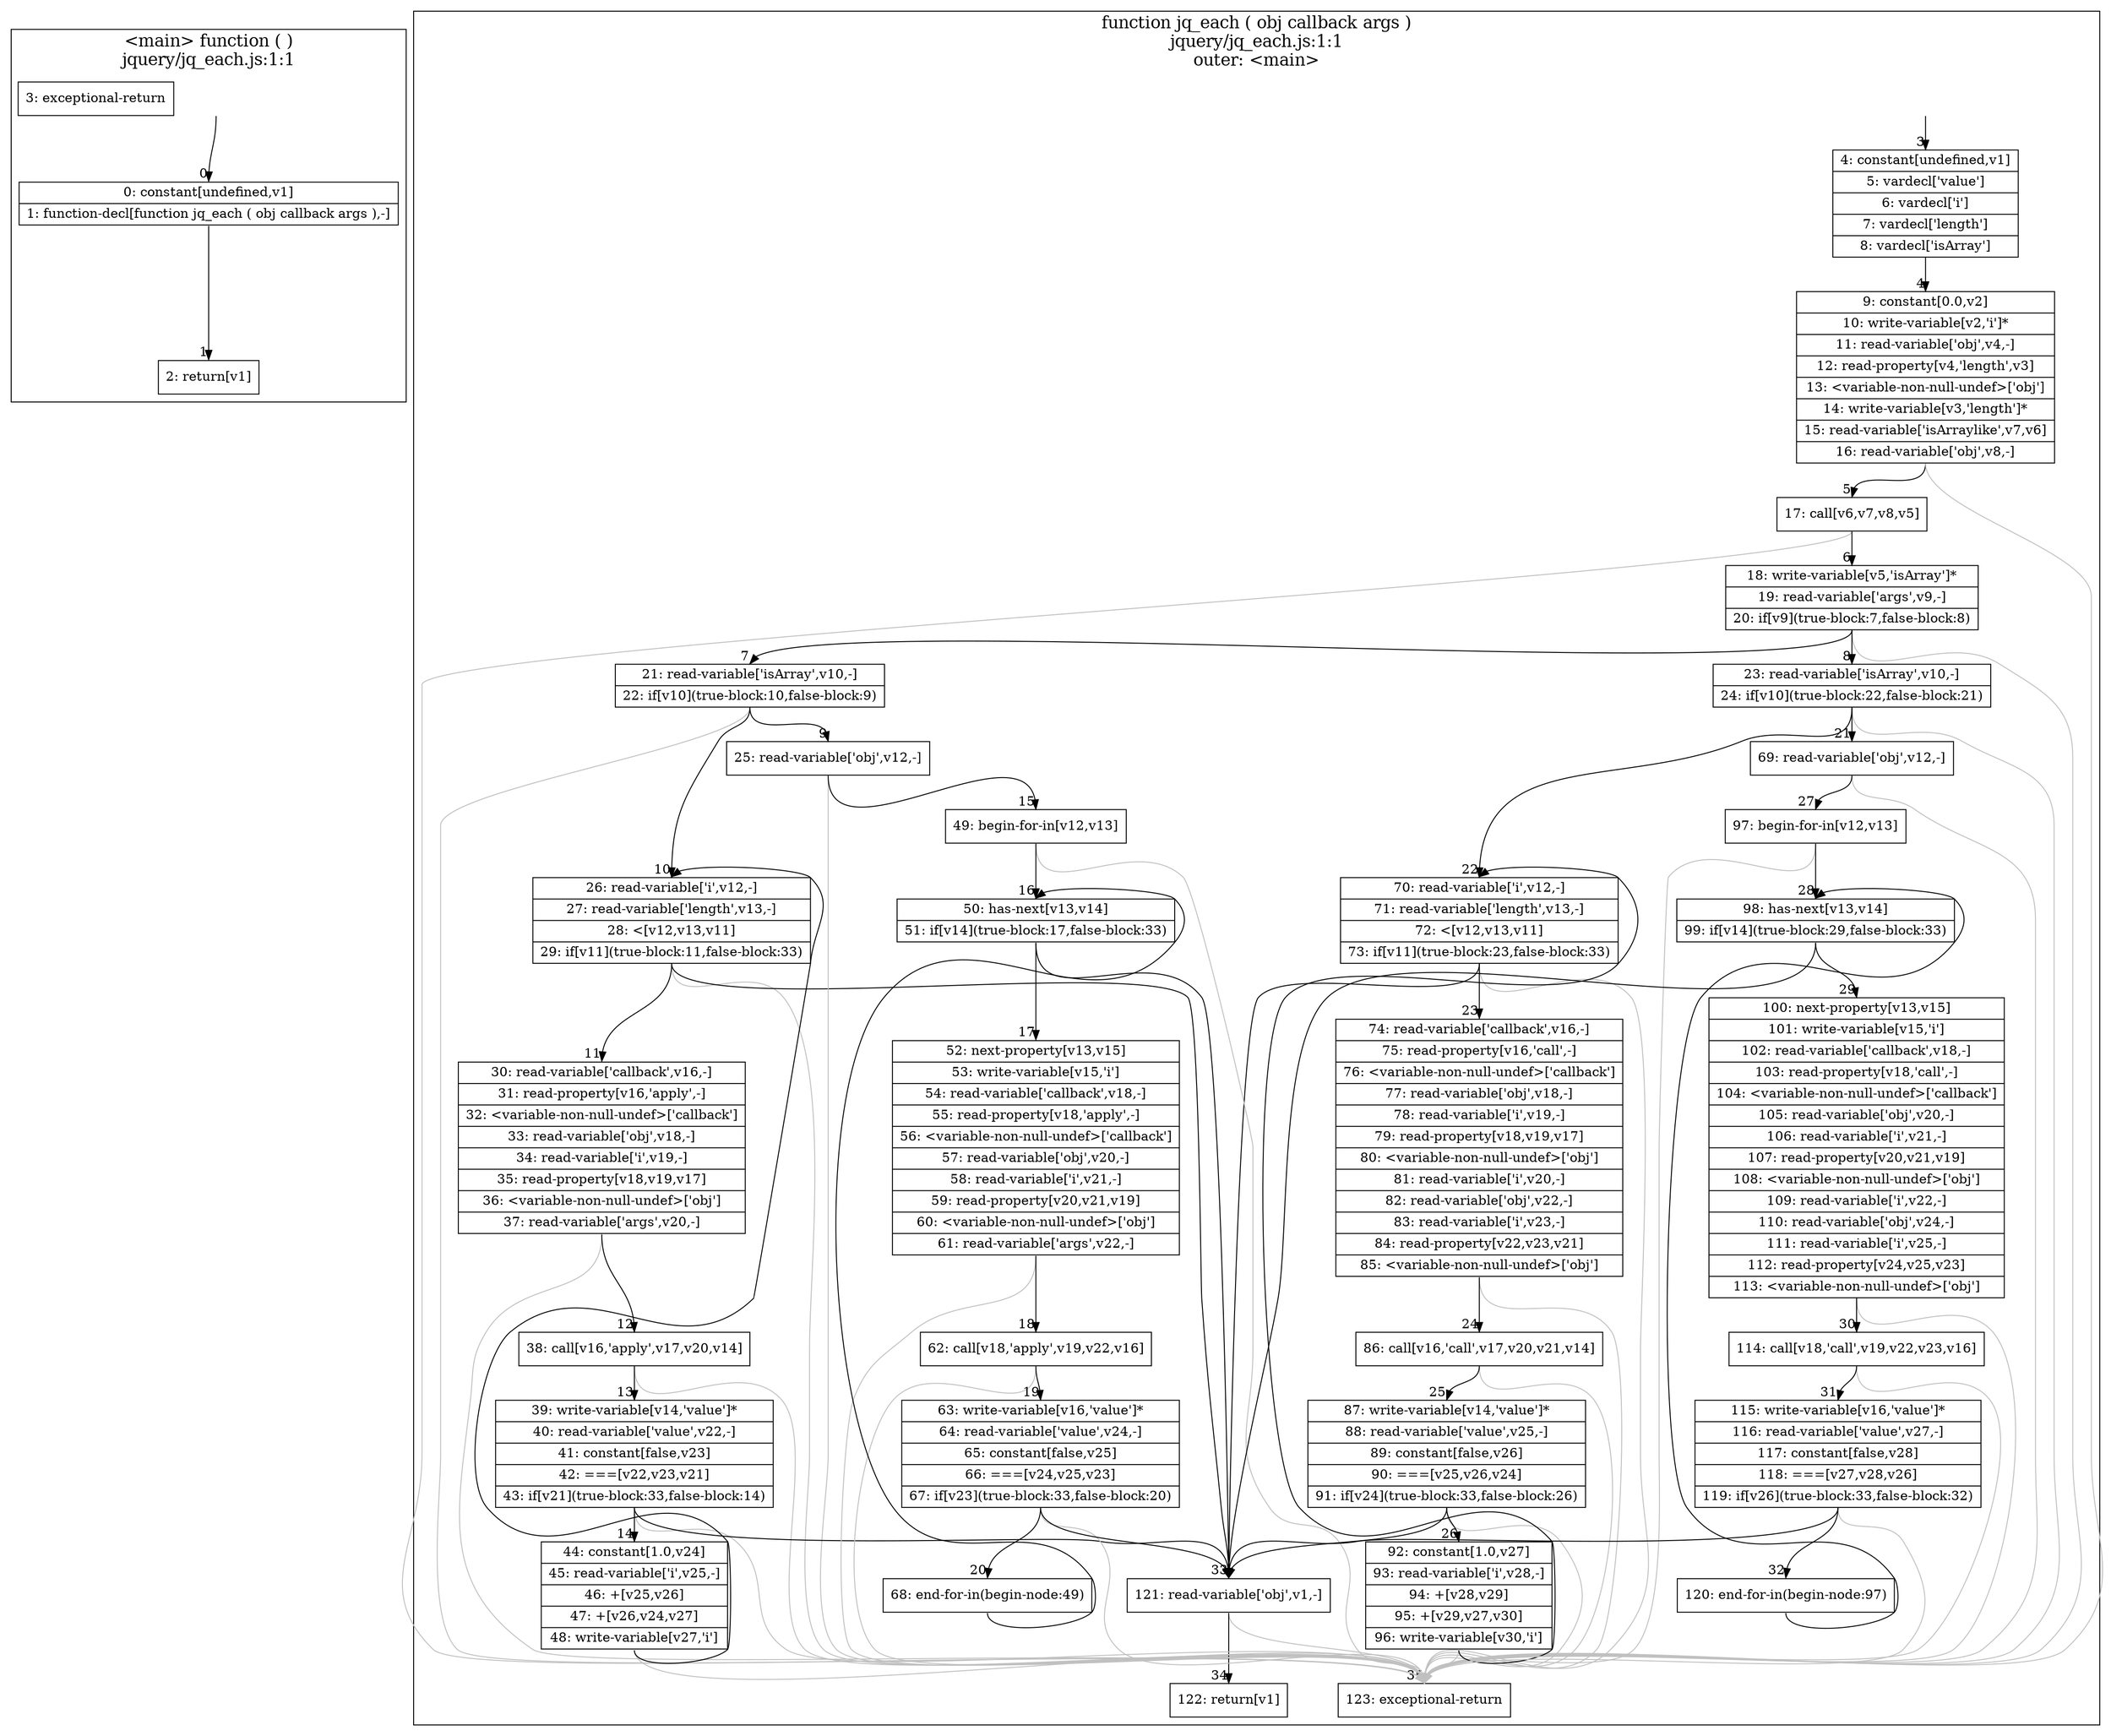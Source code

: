 digraph {
compound=true
subgraph cluster0 {
label="<main> function ( )\njquery/jq_each.js:1:1";
labelloc="t";
fontsize=18;
rankdir="TD"
BB_entry0[shape=none,label=""];
BB_entry0 -> BB0 [tailport=s, headport=n, headlabel="    0"]
BB0 [shape=record label="{0: constant[undefined,v1]|1: function-decl[function jq_each ( obj callback args ),-]}" ] 
BB0 -> BB1 [tailport=s, headport=n, headlabel="      1"]
BB1 [shape=record label="{2: return[v1]}" ] 
BB2 [shape=record label="{3: exceptional-return}" ] 
}
subgraph cluster1 {
label="function jq_each ( obj callback args )\njquery/jq_each.js:1:1\nouter: <main>";
labelloc="t";
fontsize=18;
rankdir="TD"
BB_entry1[shape=none,label=""];
BB_entry1 -> BB3 [tailport=s, headport=n, headlabel="    3"]
BB3 [shape=record label="{4: constant[undefined,v1]|5: vardecl['value']|6: vardecl['i']|7: vardecl['length']|8: vardecl['isArray']}" ] 
BB3 -> BB4 [tailport=s, headport=n, headlabel="      4"]
BB4 [shape=record label="{9: constant[0.0,v2]|10: write-variable[v2,'i']*|11: read-variable['obj',v4,-]|12: read-property[v4,'length',v3]|13: \<variable-non-null-undef\>['obj']|14: write-variable[v3,'length']*|15: read-variable['isArraylike',v7,v6]|16: read-variable['obj',v8,-]}" ] 
BB4 -> BB5 [tailport=s, headport=n, headlabel="      5"]
BB4 -> BB35 [tailport=s, headport=n, color=gray, headlabel="      35"]
BB5 [shape=record label="{17: call[v6,v7,v8,v5]}" ] 
BB5 -> BB6 [tailport=s, headport=n, headlabel="      6"]
BB5 -> BB35 [tailport=s, headport=n, color=gray]
BB6 [shape=record label="{18: write-variable[v5,'isArray']*|19: read-variable['args',v9,-]|20: if[v9](true-block:7,false-block:8)}" ] 
BB6 -> BB7 [tailport=s, headport=n, headlabel="      7"]
BB6 -> BB8 [tailport=s, headport=n, headlabel="      8"]
BB6 -> BB35 [tailport=s, headport=n, color=gray]
BB7 [shape=record label="{21: read-variable['isArray',v10,-]|22: if[v10](true-block:10,false-block:9)}" ] 
BB7 -> BB10 [tailport=s, headport=n, headlabel="      10"]
BB7 -> BB9 [tailport=s, headport=n, headlabel="      9"]
BB7 -> BB35 [tailport=s, headport=n, color=gray]
BB8 [shape=record label="{23: read-variable['isArray',v10,-]|24: if[v10](true-block:22,false-block:21)}" ] 
BB8 -> BB22 [tailport=s, headport=n, headlabel="      22"]
BB8 -> BB21 [tailport=s, headport=n, headlabel="      21"]
BB8 -> BB35 [tailport=s, headport=n, color=gray]
BB9 [shape=record label="{25: read-variable['obj',v12,-]}" ] 
BB9 -> BB15 [tailport=s, headport=n, headlabel="      15"]
BB9 -> BB35 [tailport=s, headport=n, color=gray]
BB10 [shape=record label="{26: read-variable['i',v12,-]|27: read-variable['length',v13,-]|28: \<[v12,v13,v11]|29: if[v11](true-block:11,false-block:33)}" ] 
BB10 -> BB11 [tailport=s, headport=n, headlabel="      11"]
BB10 -> BB33 [tailport=s, headport=n, headlabel="      33"]
BB10 -> BB35 [tailport=s, headport=n, color=gray]
BB11 [shape=record label="{30: read-variable['callback',v16,-]|31: read-property[v16,'apply',-]|32: \<variable-non-null-undef\>['callback']|33: read-variable['obj',v18,-]|34: read-variable['i',v19,-]|35: read-property[v18,v19,v17]|36: \<variable-non-null-undef\>['obj']|37: read-variable['args',v20,-]}" ] 
BB11 -> BB12 [tailport=s, headport=n, headlabel="      12"]
BB11 -> BB35 [tailport=s, headport=n, color=gray]
BB12 [shape=record label="{38: call[v16,'apply',v17,v20,v14]}" ] 
BB12 -> BB13 [tailport=s, headport=n, headlabel="      13"]
BB12 -> BB35 [tailport=s, headport=n, color=gray]
BB13 [shape=record label="{39: write-variable[v14,'value']*|40: read-variable['value',v22,-]|41: constant[false,v23]|42: ===[v22,v23,v21]|43: if[v21](true-block:33,false-block:14)}" ] 
BB13 -> BB33 [tailport=s, headport=n]
BB13 -> BB14 [tailport=s, headport=n, headlabel="      14"]
BB13 -> BB35 [tailport=s, headport=n, color=gray]
BB14 [shape=record label="{44: constant[1.0,v24]|45: read-variable['i',v25,-]|46: +[v25,v26]|47: +[v26,v24,v27]|48: write-variable[v27,'i']}" ] 
BB14 -> BB10 [tailport=s, headport=n]
BB14 -> BB35 [tailport=s, headport=n, color=gray]
BB15 [shape=record label="{49: begin-for-in[v12,v13]}" ] 
BB15 -> BB16 [tailport=s, headport=n, headlabel="      16"]
BB15 -> BB35 [tailport=s, headport=n, color=gray]
BB16 [shape=record label="{50: has-next[v13,v14]|51: if[v14](true-block:17,false-block:33)}" ] 
BB16 -> BB17 [tailport=s, headport=n, headlabel="      17"]
BB16 -> BB33 [tailport=s, headport=n]
BB17 [shape=record label="{52: next-property[v13,v15]|53: write-variable[v15,'i']|54: read-variable['callback',v18,-]|55: read-property[v18,'apply',-]|56: \<variable-non-null-undef\>['callback']|57: read-variable['obj',v20,-]|58: read-variable['i',v21,-]|59: read-property[v20,v21,v19]|60: \<variable-non-null-undef\>['obj']|61: read-variable['args',v22,-]}" ] 
BB17 -> BB18 [tailport=s, headport=n, headlabel="      18"]
BB17 -> BB35 [tailport=s, headport=n, color=gray]
BB18 [shape=record label="{62: call[v18,'apply',v19,v22,v16]}" ] 
BB18 -> BB19 [tailport=s, headport=n, headlabel="      19"]
BB18 -> BB35 [tailport=s, headport=n, color=gray]
BB19 [shape=record label="{63: write-variable[v16,'value']*|64: read-variable['value',v24,-]|65: constant[false,v25]|66: ===[v24,v25,v23]|67: if[v23](true-block:33,false-block:20)}" ] 
BB19 -> BB33 [tailport=s, headport=n]
BB19 -> BB20 [tailport=s, headport=n, headlabel="      20"]
BB19 -> BB35 [tailport=s, headport=n, color=gray]
BB20 [shape=record label="{68: end-for-in(begin-node:49)}" ] 
BB20 -> BB16 [tailport=s, headport=n]
BB21 [shape=record label="{69: read-variable['obj',v12,-]}" ] 
BB21 -> BB27 [tailport=s, headport=n, headlabel="      27"]
BB21 -> BB35 [tailport=s, headport=n, color=gray]
BB22 [shape=record label="{70: read-variable['i',v12,-]|71: read-variable['length',v13,-]|72: \<[v12,v13,v11]|73: if[v11](true-block:23,false-block:33)}" ] 
BB22 -> BB23 [tailport=s, headport=n, headlabel="      23"]
BB22 -> BB33 [tailport=s, headport=n]
BB22 -> BB35 [tailport=s, headport=n, color=gray]
BB23 [shape=record label="{74: read-variable['callback',v16,-]|75: read-property[v16,'call',-]|76: \<variable-non-null-undef\>['callback']|77: read-variable['obj',v18,-]|78: read-variable['i',v19,-]|79: read-property[v18,v19,v17]|80: \<variable-non-null-undef\>['obj']|81: read-variable['i',v20,-]|82: read-variable['obj',v22,-]|83: read-variable['i',v23,-]|84: read-property[v22,v23,v21]|85: \<variable-non-null-undef\>['obj']}" ] 
BB23 -> BB24 [tailport=s, headport=n, headlabel="      24"]
BB23 -> BB35 [tailport=s, headport=n, color=gray]
BB24 [shape=record label="{86: call[v16,'call',v17,v20,v21,v14]}" ] 
BB24 -> BB25 [tailport=s, headport=n, headlabel="      25"]
BB24 -> BB35 [tailport=s, headport=n, color=gray]
BB25 [shape=record label="{87: write-variable[v14,'value']*|88: read-variable['value',v25,-]|89: constant[false,v26]|90: ===[v25,v26,v24]|91: if[v24](true-block:33,false-block:26)}" ] 
BB25 -> BB33 [tailport=s, headport=n]
BB25 -> BB26 [tailport=s, headport=n, headlabel="      26"]
BB25 -> BB35 [tailport=s, headport=n, color=gray]
BB26 [shape=record label="{92: constant[1.0,v27]|93: read-variable['i',v28,-]|94: +[v28,v29]|95: +[v29,v27,v30]|96: write-variable[v30,'i']}" ] 
BB26 -> BB22 [tailport=s, headport=n]
BB26 -> BB35 [tailport=s, headport=n, color=gray]
BB27 [shape=record label="{97: begin-for-in[v12,v13]}" ] 
BB27 -> BB28 [tailport=s, headport=n, headlabel="      28"]
BB27 -> BB35 [tailport=s, headport=n, color=gray]
BB28 [shape=record label="{98: has-next[v13,v14]|99: if[v14](true-block:29,false-block:33)}" ] 
BB28 -> BB29 [tailport=s, headport=n, headlabel="      29"]
BB28 -> BB33 [tailport=s, headport=n]
BB29 [shape=record label="{100: next-property[v13,v15]|101: write-variable[v15,'i']|102: read-variable['callback',v18,-]|103: read-property[v18,'call',-]|104: \<variable-non-null-undef\>['callback']|105: read-variable['obj',v20,-]|106: read-variable['i',v21,-]|107: read-property[v20,v21,v19]|108: \<variable-non-null-undef\>['obj']|109: read-variable['i',v22,-]|110: read-variable['obj',v24,-]|111: read-variable['i',v25,-]|112: read-property[v24,v25,v23]|113: \<variable-non-null-undef\>['obj']}" ] 
BB29 -> BB30 [tailport=s, headport=n, headlabel="      30"]
BB29 -> BB35 [tailport=s, headport=n, color=gray]
BB30 [shape=record label="{114: call[v18,'call',v19,v22,v23,v16]}" ] 
BB30 -> BB31 [tailport=s, headport=n, headlabel="      31"]
BB30 -> BB35 [tailport=s, headport=n, color=gray]
BB31 [shape=record label="{115: write-variable[v16,'value']*|116: read-variable['value',v27,-]|117: constant[false,v28]|118: ===[v27,v28,v26]|119: if[v26](true-block:33,false-block:32)}" ] 
BB31 -> BB33 [tailport=s, headport=n]
BB31 -> BB32 [tailport=s, headport=n, headlabel="      32"]
BB31 -> BB35 [tailport=s, headport=n, color=gray]
BB32 [shape=record label="{120: end-for-in(begin-node:97)}" ] 
BB32 -> BB28 [tailport=s, headport=n]
BB33 [shape=record label="{121: read-variable['obj',v1,-]}" ] 
BB33 -> BB34 [tailport=s, headport=n, headlabel="      34"]
BB33 -> BB35 [tailport=s, headport=n, color=gray]
BB34 [shape=record label="{122: return[v1]}" ] 
BB35 [shape=record label="{123: exceptional-return}" ] 
}
}
